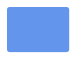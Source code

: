 @startuml

skinparam ClassBackgroundColor #CornflowerBlue
skinparam ClassFontColor #CornflowerBlue
skinparam ClassBorderColor #CornflowerBlue

skinparam ClassStereotypeFontSize 0
skinparam CircledCharacterFontSize 0
skinparam CircledCharacterRadius 0
skinparam ClassBorderThickness 0
skinparam Shadowing false

class Dummy

@enduml